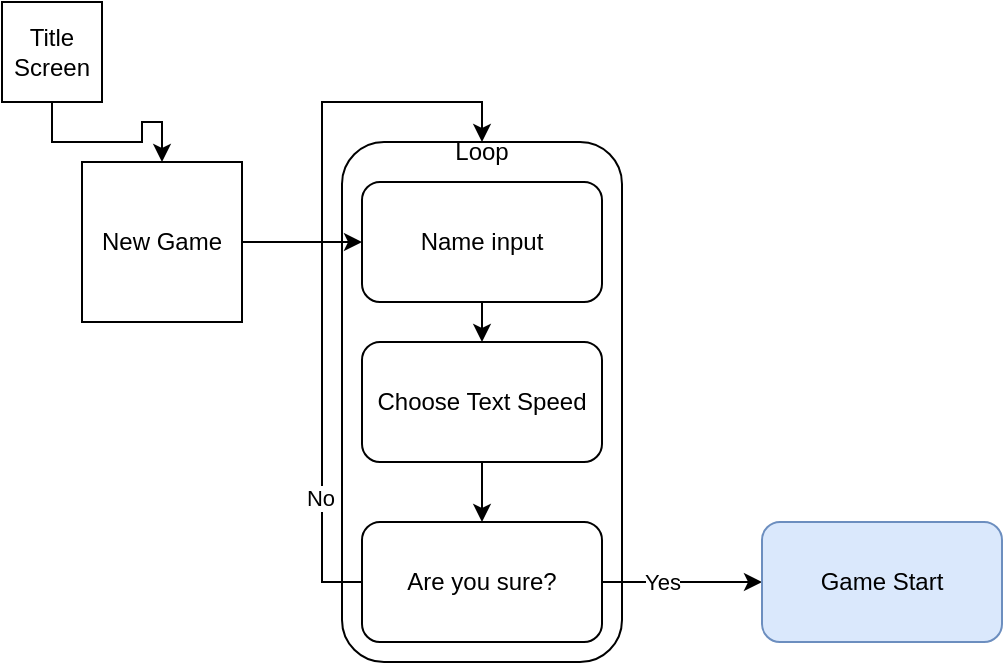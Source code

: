 <mxfile version="15.8.6" type="github" pages="2">
  <diagram id="rtjV9UU5IYFQXAfR0HWo" name="Page-1">
    <mxGraphModel dx="777" dy="1627" grid="1" gridSize="10" guides="1" tooltips="1" connect="1" arrows="1" fold="1" page="1" pageScale="1" pageWidth="827" pageHeight="1169" math="0" shadow="0">
      <root>
        <mxCell id="0" />
        <mxCell id="1" parent="0" />
        <mxCell id="CS_yCemT3UV5vWwWNdAb-9" value="" style="rounded=1;whiteSpace=wrap;html=1;" vertex="1" parent="1">
          <mxGeometry x="190" y="60" width="140" height="260" as="geometry" />
        </mxCell>
        <mxCell id="CS_yCemT3UV5vWwWNdAb-6" value="" style="edgeStyle=orthogonalEdgeStyle;rounded=0;orthogonalLoop=1;jettySize=auto;html=1;" edge="1" parent="1" source="CS_yCemT3UV5vWwWNdAb-1" target="CS_yCemT3UV5vWwWNdAb-2">
          <mxGeometry relative="1" as="geometry" />
        </mxCell>
        <mxCell id="CS_yCemT3UV5vWwWNdAb-1" value="New Game" style="whiteSpace=wrap;html=1;aspect=fixed;" vertex="1" parent="1">
          <mxGeometry x="60" y="70" width="80" height="80" as="geometry" />
        </mxCell>
        <mxCell id="CS_yCemT3UV5vWwWNdAb-5" style="edgeStyle=orthogonalEdgeStyle;rounded=0;orthogonalLoop=1;jettySize=auto;html=1;exitX=0.5;exitY=1;exitDx=0;exitDy=0;entryX=0.5;entryY=0;entryDx=0;entryDy=0;" edge="1" parent="1" source="CS_yCemT3UV5vWwWNdAb-2" target="CS_yCemT3UV5vWwWNdAb-3">
          <mxGeometry relative="1" as="geometry" />
        </mxCell>
        <mxCell id="CS_yCemT3UV5vWwWNdAb-2" value="Name input" style="rounded=1;whiteSpace=wrap;html=1;" vertex="1" parent="1">
          <mxGeometry x="200" y="80" width="120" height="60" as="geometry" />
        </mxCell>
        <mxCell id="CS_yCemT3UV5vWwWNdAb-8" value="" style="edgeStyle=orthogonalEdgeStyle;rounded=0;orthogonalLoop=1;jettySize=auto;html=1;" edge="1" parent="1" source="CS_yCemT3UV5vWwWNdAb-3" target="CS_yCemT3UV5vWwWNdAb-7">
          <mxGeometry relative="1" as="geometry" />
        </mxCell>
        <mxCell id="CS_yCemT3UV5vWwWNdAb-3" value="Choose Text Speed" style="rounded=1;whiteSpace=wrap;html=1;" vertex="1" parent="1">
          <mxGeometry x="200" y="160" width="120" height="60" as="geometry" />
        </mxCell>
        <mxCell id="CS_yCemT3UV5vWwWNdAb-10" style="edgeStyle=orthogonalEdgeStyle;rounded=0;orthogonalLoop=1;jettySize=auto;html=1;exitX=0;exitY=0.5;exitDx=0;exitDy=0;entryX=0.5;entryY=0;entryDx=0;entryDy=0;" edge="1" parent="1" source="CS_yCemT3UV5vWwWNdAb-7" target="CS_yCemT3UV5vWwWNdAb-9">
          <mxGeometry relative="1" as="geometry">
            <Array as="points">
              <mxPoint x="180" y="280" />
              <mxPoint x="180" y="40" />
              <mxPoint x="260" y="40" />
            </Array>
          </mxGeometry>
        </mxCell>
        <mxCell id="CS_yCemT3UV5vWwWNdAb-11" value="No" style="edgeLabel;html=1;align=center;verticalAlign=middle;resizable=0;points=[];" vertex="1" connectable="0" parent="CS_yCemT3UV5vWwWNdAb-10">
          <mxGeometry x="-0.652" y="1" relative="1" as="geometry">
            <mxPoint as="offset" />
          </mxGeometry>
        </mxCell>
        <mxCell id="CS_yCemT3UV5vWwWNdAb-14" value="" style="edgeStyle=orthogonalEdgeStyle;rounded=0;orthogonalLoop=1;jettySize=auto;html=1;" edge="1" parent="1" source="CS_yCemT3UV5vWwWNdAb-7" target="CS_yCemT3UV5vWwWNdAb-13">
          <mxGeometry relative="1" as="geometry" />
        </mxCell>
        <mxCell id="CS_yCemT3UV5vWwWNdAb-15" value="Yes" style="edgeLabel;html=1;align=center;verticalAlign=middle;resizable=0;points=[];" vertex="1" connectable="0" parent="CS_yCemT3UV5vWwWNdAb-14">
          <mxGeometry x="-0.254" relative="1" as="geometry">
            <mxPoint as="offset" />
          </mxGeometry>
        </mxCell>
        <mxCell id="CS_yCemT3UV5vWwWNdAb-7" value="Are you sure?" style="rounded=1;whiteSpace=wrap;html=1;" vertex="1" parent="1">
          <mxGeometry x="200" y="250" width="120" height="60" as="geometry" />
        </mxCell>
        <mxCell id="CS_yCemT3UV5vWwWNdAb-12" value="Loop" style="text;html=1;strokeColor=none;fillColor=none;align=center;verticalAlign=middle;whiteSpace=wrap;rounded=0;" vertex="1" parent="1">
          <mxGeometry x="230" y="50" width="60" height="30" as="geometry" />
        </mxCell>
        <mxCell id="CS_yCemT3UV5vWwWNdAb-13" value="Game Start" style="whiteSpace=wrap;html=1;rounded=1;fillColor=#dae8fc;strokeColor=#6c8ebf;" vertex="1" parent="1">
          <mxGeometry x="400" y="250" width="120" height="60" as="geometry" />
        </mxCell>
        <mxCell id="CS_yCemT3UV5vWwWNdAb-18" value="" style="edgeStyle=orthogonalEdgeStyle;rounded=0;orthogonalLoop=1;jettySize=auto;html=1;" edge="1" parent="1" source="CS_yCemT3UV5vWwWNdAb-16" target="CS_yCemT3UV5vWwWNdAb-1">
          <mxGeometry relative="1" as="geometry" />
        </mxCell>
        <mxCell id="CS_yCemT3UV5vWwWNdAb-16" value="Title Screen&lt;br&gt;" style="whiteSpace=wrap;html=1;aspect=fixed;" vertex="1" parent="1">
          <mxGeometry x="20" y="-10" width="50" height="50" as="geometry" />
        </mxCell>
      </root>
    </mxGraphModel>
  </diagram>
  <diagram id="yGcd5FxxrgM034H33RZJ" name="Page-2">
    <mxGraphModel dx="1360" dy="802" grid="1" gridSize="10" guides="1" tooltips="1" connect="1" arrows="1" fold="1" page="1" pageScale="1" pageWidth="827" pageHeight="1169" math="0" shadow="0">
      <root>
        <mxCell id="7Xu-F_FSxnzvqQUw8ynV-0" />
        <mxCell id="7Xu-F_FSxnzvqQUw8ynV-1" parent="7Xu-F_FSxnzvqQUw8ynV-0" />
        <mxCell id="7Xu-F_FSxnzvqQUw8ynV-2" value="" style="rounded=1;whiteSpace=wrap;html=1;" vertex="1" parent="7Xu-F_FSxnzvqQUw8ynV-1">
          <mxGeometry x="70" y="50" width="660" height="600" as="geometry" />
        </mxCell>
        <mxCell id="7Xu-F_FSxnzvqQUw8ynV-3" value="def redraw_screen" style="text;html=1;strokeColor=none;fillColor=none;align=center;verticalAlign=middle;whiteSpace=wrap;rounded=0;" vertex="1" parent="7Xu-F_FSxnzvqQUw8ynV-1">
          <mxGeometry x="150" y="60" width="120" height="30" as="geometry" />
        </mxCell>
        <mxCell id="7Xu-F_FSxnzvqQUw8ynV-4" value="globals" style="swimlane;fontStyle=0;childLayout=stackLayout;horizontal=1;startSize=30;horizontalStack=0;resizeParent=1;resizeParentMax=0;resizeLast=0;collapsible=1;marginBottom=0;" vertex="1" parent="7Xu-F_FSxnzvqQUw8ynV-1">
          <mxGeometry x="130" y="120" width="140" height="120" as="geometry">
            <mxRectangle x="130" y="120" width="70" height="30" as="alternateBounds" />
          </mxGeometry>
        </mxCell>
        <mxCell id="7Xu-F_FSxnzvqQUw8ynV-5" value="bg_ascii" style="text;strokeColor=none;fillColor=none;align=left;verticalAlign=middle;spacingLeft=4;spacingRight=4;overflow=hidden;points=[[0,0.5],[1,0.5]];portConstraint=eastwest;rotatable=0;" vertex="1" parent="7Xu-F_FSxnzvqQUw8ynV-4">
          <mxGeometry y="30" width="140" height="30" as="geometry" />
        </mxCell>
        <mxCell id="7Xu-F_FSxnzvqQUw8ynV-6" value="player_ascii" style="text;strokeColor=none;fillColor=none;align=left;verticalAlign=middle;spacingLeft=4;spacingRight=4;overflow=hidden;points=[[0,0.5],[1,0.5]];portConstraint=eastwest;rotatable=0;" vertex="1" parent="7Xu-F_FSxnzvqQUw8ynV-4">
          <mxGeometry y="60" width="140" height="30" as="geometry" />
        </mxCell>
        <mxCell id="7Xu-F_FSxnzvqQUw8ynV-7" value="player_pos" style="text;strokeColor=none;fillColor=none;align=left;verticalAlign=middle;spacingLeft=4;spacingRight=4;overflow=hidden;points=[[0,0.5],[1,0.5]];portConstraint=eastwest;rotatable=0;" vertex="1" parent="7Xu-F_FSxnzvqQUw8ynV-4">
          <mxGeometry y="90" width="140" height="30" as="geometry" />
        </mxCell>
      </root>
    </mxGraphModel>
  </diagram>
</mxfile>
